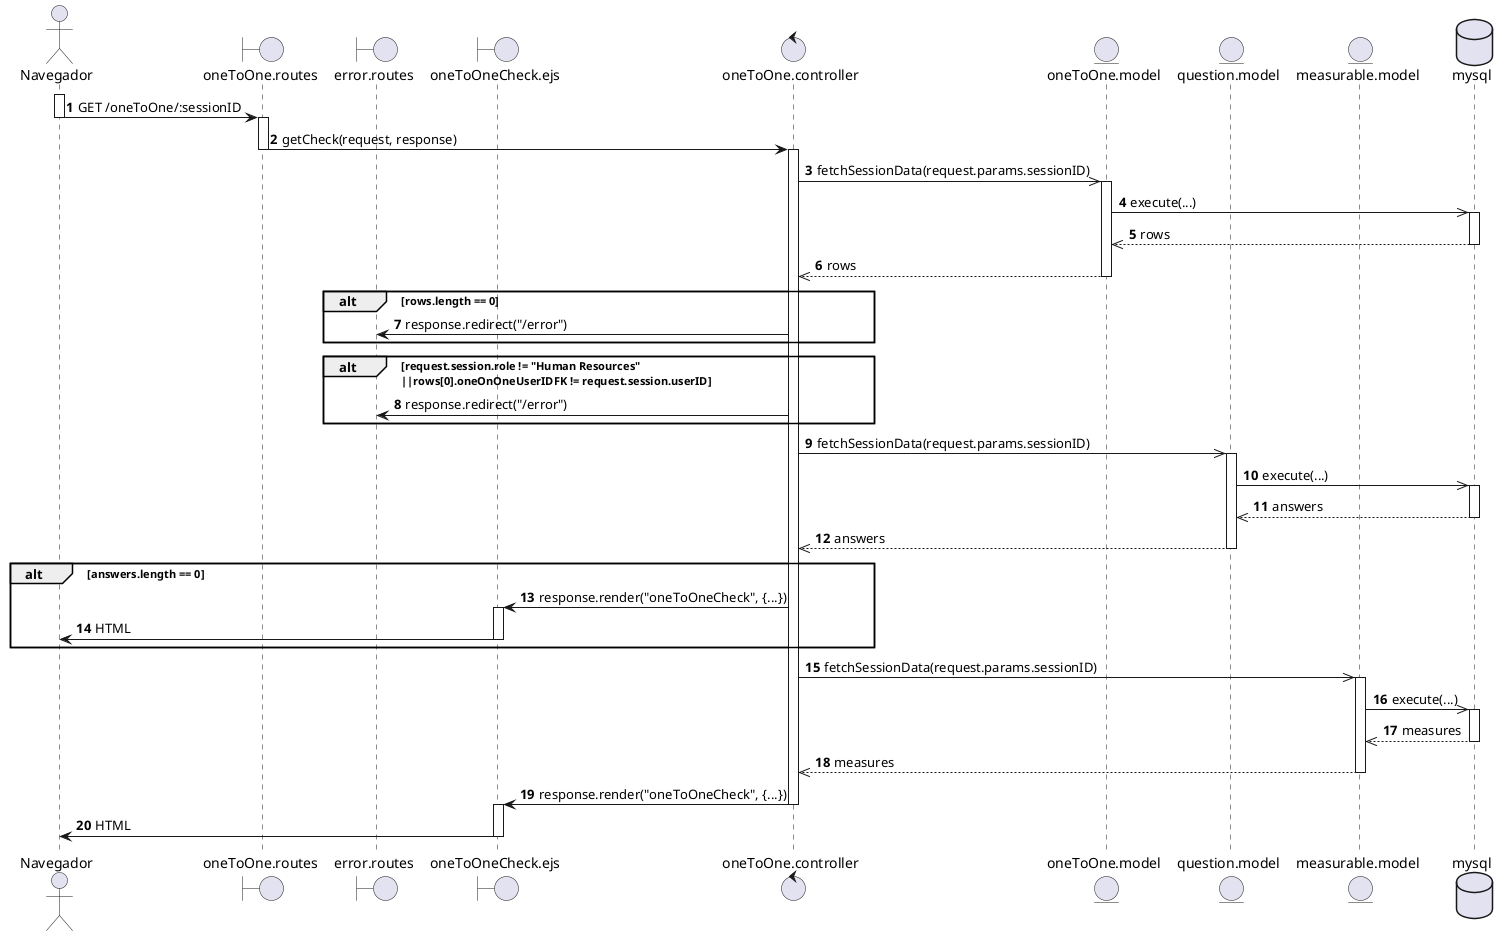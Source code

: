 @startuml
actor Navegador
boundary "oneToOne.routes" as Routes
boundary "error.routes" as Error
boundary "oneToOneCheck.ejs" as Ejs
control "oneToOne.controller" as Controller
entity "oneToOne.model" as OneToOne
entity "question.model" as Question
entity "measurable.model" as Measurable
database "mysql" as MySQL

autonumber

activate Navegador
Navegador -> Routes : GET /oneToOne/:sessionID
deactivate Navegador

activate Routes
Routes -> Controller : getCheck(request, response)
deactivate Routes

activate Controller
Controller ->> OneToOne : fetchSessionData(request.params.sessionID)
activate OneToOne
OneToOne ->> MySQL : execute(...)
activate MySQL
MySQL -->> OneToOne : rows
deactivate MySQL
OneToOne -->> Controller : rows
deactivate OneToOne

alt rows.length == 0
    Controller -> Error : response.redirect("/error")
end

alt request.session.role != "Human Resources"\n||rows[0].oneOnOneUserIDFK != request.session.userID
    Controller -> Error : response.redirect("/error")
end

Controller ->> Question : fetchSessionData(request.params.sessionID)
activate Question
Question ->> MySQL : execute(...)
activate MySQL
MySQL -->> Question : answers
deactivate MySQL
Question -->> Controller : answers
deactivate Question

alt answers.length == 0
    Controller -> Ejs : response.render("oneToOneCheck", {...})
    activate Ejs
    Ejs -> Navegador : HTML
    deactivate Ejs
end

Controller ->> Measurable : fetchSessionData(request.params.sessionID)
activate Measurable
Measurable ->> MySQL : execute(...)
activate MySQL
MySQL -->> Measurable : measures
deactivate MySQL
Measurable -->> Controller : measures
deactivate Measurable

Controller -> Ejs : response.render("oneToOneCheck", {...})
deactivate Controller
activate Ejs
Ejs -> Navegador : HTML
deactivate Ejs
